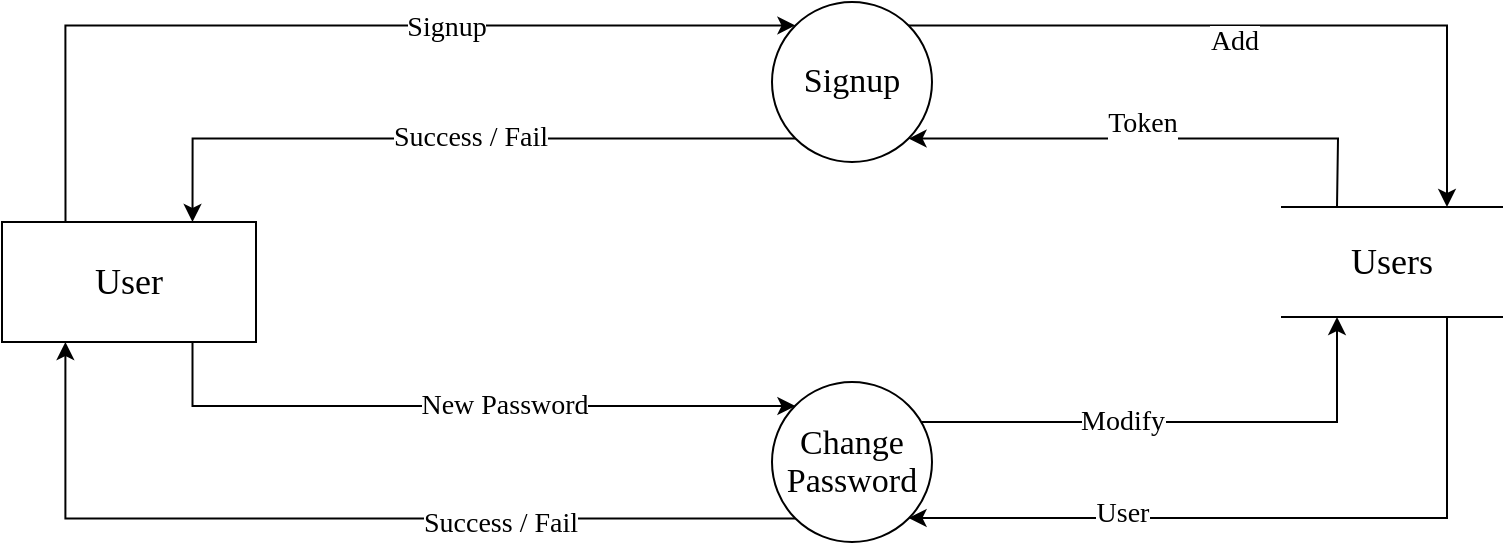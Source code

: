<mxfile version="17.2.3" type="device"><diagram id="l4jw7ofvsxCiUFuqmc0Y" name="Page-1"><mxGraphModel dx="1106" dy="653" grid="1" gridSize="10" guides="1" tooltips="1" connect="1" arrows="1" fold="1" page="1" pageScale="1" pageWidth="827" pageHeight="1169" math="0" shadow="0"><root><mxCell id="0"/><mxCell id="1" parent="0"/><mxCell id="PFQm0evgJFTQ_2A_DGm4-1" value="&lt;span style=&quot;font-size: 18px&quot;&gt;User&lt;/span&gt;" style="rounded=0;whiteSpace=wrap;html=1;fontFamily=Times New Roman;" parent="1" vertex="1"><mxGeometry x="40" y="190" width="127" height="60" as="geometry"/></mxCell><mxCell id="PFQm0evgJFTQ_2A_DGm4-9" style="rounded=0;orthogonalLoop=1;jettySize=auto;html=1;entryX=1;entryY=1;entryDx=0;entryDy=0;fontSize=17;exitX=0.25;exitY=0;exitDx=0;exitDy=0;fontFamily=Times New Roman;edgeStyle=elbowEdgeStyle;" parent="1" source="PFQm0evgJFTQ_2A_DGm4-13" target="PFQm0evgJFTQ_2A_DGm4-18" edge="1"><mxGeometry relative="1" as="geometry"><Array as="points"><mxPoint x="708" y="160"/></Array></mxGeometry></mxCell><mxCell id="PFQm0evgJFTQ_2A_DGm4-10" value="Token" style="edgeLabel;html=1;align=center;verticalAlign=middle;resizable=0;points=[];fontSize=14;fontFamily=Times New Roman;" parent="PFQm0evgJFTQ_2A_DGm4-9" connectable="0" vertex="1"><mxGeometry x="0.475" y="-3" relative="1" as="geometry"><mxPoint x="51" y="-5" as="offset"/></mxGeometry></mxCell><mxCell id="PFQm0evgJFTQ_2A_DGm4-11" style="edgeStyle=elbowEdgeStyle;rounded=0;orthogonalLoop=1;jettySize=auto;elbow=vertical;html=1;exitX=0.75;exitY=1;exitDx=0;exitDy=0;entryX=1;entryY=1;entryDx=0;entryDy=0;fontSize=17;fontFamily=Times New Roman;" parent="1" source="PFQm0evgJFTQ_2A_DGm4-13" target="PFQm0evgJFTQ_2A_DGm4-23" edge="1"><mxGeometry relative="1" as="geometry"><Array as="points"><mxPoint x="681" y="338"/></Array></mxGeometry></mxCell><mxCell id="PFQm0evgJFTQ_2A_DGm4-12" value="User" style="edgeLabel;html=1;align=center;verticalAlign=middle;resizable=0;points=[];fontSize=14;fontFamily=Times New Roman;" parent="PFQm0evgJFTQ_2A_DGm4-11" connectable="0" vertex="1"><mxGeometry x="0.611" y="-2" relative="1" as="geometry"><mxPoint x="35" as="offset"/></mxGeometry></mxCell><mxCell id="PFQm0evgJFTQ_2A_DGm4-13" value="&lt;font style=&quot;font-size: 18px&quot;&gt;Users&lt;/font&gt;" style="shape=partialRectangle;whiteSpace=wrap;html=1;left=0;right=0;fillColor=default;rounded=0;shadow=0;glass=0;sketch=0;fontFamily=Times New Roman;fontSize=16;gradientColor=none;" parent="1" vertex="1"><mxGeometry x="680" y="182.5" width="110" height="55" as="geometry"/></mxCell><mxCell id="PFQm0evgJFTQ_2A_DGm4-14" style="edgeStyle=orthogonalEdgeStyle;rounded=0;orthogonalLoop=1;jettySize=auto;elbow=vertical;html=1;fontSize=17;entryX=0.75;entryY=0;entryDx=0;entryDy=0;exitX=1;exitY=0;exitDx=0;exitDy=0;fontFamily=Times New Roman;" parent="1" source="PFQm0evgJFTQ_2A_DGm4-18" target="PFQm0evgJFTQ_2A_DGm4-13" edge="1"><mxGeometry relative="1" as="geometry"/></mxCell><mxCell id="PFQm0evgJFTQ_2A_DGm4-15" value="Add" style="edgeLabel;html=1;align=center;verticalAlign=middle;resizable=0;points=[];fontSize=14;fontFamily=Times New Roman;" parent="PFQm0evgJFTQ_2A_DGm4-14" connectable="0" vertex="1"><mxGeometry x="-0.303" y="1" relative="1" as="geometry"><mxPoint x="37" y="9" as="offset"/></mxGeometry></mxCell><mxCell id="PFQm0evgJFTQ_2A_DGm4-16" style="edgeStyle=orthogonalEdgeStyle;rounded=0;orthogonalLoop=1;jettySize=auto;html=1;exitX=0;exitY=1;exitDx=0;exitDy=0;entryX=0.75;entryY=0;entryDx=0;entryDy=0;fontSize=17;startArrow=none;startFill=0;endArrow=classic;endFill=1;elbow=vertical;fontFamily=Times New Roman;" parent="1" source="PFQm0evgJFTQ_2A_DGm4-18" target="PFQm0evgJFTQ_2A_DGm4-1" edge="1"><mxGeometry relative="1" as="geometry"><mxPoint x="290" y="389" as="targetPoint"/></mxGeometry></mxCell><mxCell id="PFQm0evgJFTQ_2A_DGm4-17" value="Success / Fail" style="edgeLabel;html=1;align=center;verticalAlign=middle;resizable=0;points=[];fontSize=14;fontFamily=Times New Roman;" parent="PFQm0evgJFTQ_2A_DGm4-16" connectable="0" vertex="1"><mxGeometry x="-0.573" relative="1" as="geometry"><mxPoint x="-89" y="-1" as="offset"/></mxGeometry></mxCell><mxCell id="PFQm0evgJFTQ_2A_DGm4-18" value="&lt;p&gt;&lt;span style=&quot;font-size: 17px&quot;&gt;Signup&lt;/span&gt;&lt;/p&gt;" style="ellipse;whiteSpace=wrap;html=1;aspect=fixed;shadow=0;sketch=0;rotation=0;fontFamily=Times New Roman;" parent="1" vertex="1"><mxGeometry x="425" y="80" width="80" height="80" as="geometry"/></mxCell><mxCell id="PFQm0evgJFTQ_2A_DGm4-19" style="edgeStyle=elbowEdgeStyle;rounded=0;orthogonalLoop=1;jettySize=auto;elbow=vertical;html=1;entryX=0.25;entryY=1;entryDx=0;entryDy=0;fontSize=17;fontFamily=Times New Roman;" parent="1" source="PFQm0evgJFTQ_2A_DGm4-23" target="PFQm0evgJFTQ_2A_DGm4-13" edge="1"><mxGeometry relative="1" as="geometry"><Array as="points"><mxPoint x="705" y="290"/></Array></mxGeometry></mxCell><mxCell id="PFQm0evgJFTQ_2A_DGm4-20" value="Modify" style="edgeLabel;html=1;align=center;verticalAlign=middle;resizable=0;points=[];fontSize=14;fontFamily=Times New Roman;" parent="PFQm0evgJFTQ_2A_DGm4-19" connectable="0" vertex="1"><mxGeometry x="-0.609" relative="1" as="geometry"><mxPoint x="49" as="offset"/></mxGeometry></mxCell><mxCell id="PFQm0evgJFTQ_2A_DGm4-21" style="edgeStyle=orthogonalEdgeStyle;rounded=0;orthogonalLoop=1;jettySize=auto;html=1;exitX=0;exitY=1;exitDx=0;exitDy=0;entryX=0.25;entryY=1;entryDx=0;entryDy=0;fontSize=17;startArrow=none;startFill=0;endArrow=classic;endFill=1;fontFamily=Times New Roman;" parent="1" source="PFQm0evgJFTQ_2A_DGm4-23" target="PFQm0evgJFTQ_2A_DGm4-1" edge="1"><mxGeometry relative="1" as="geometry"><mxPoint x="290" y="389" as="targetPoint"/></mxGeometry></mxCell><mxCell id="PFQm0evgJFTQ_2A_DGm4-22" value="Success / Fail" style="edgeLabel;html=1;align=center;verticalAlign=middle;resizable=0;points=[];fontSize=14;fontFamily=Times New Roman;" parent="PFQm0evgJFTQ_2A_DGm4-21" connectable="0" vertex="1"><mxGeometry x="-0.367" y="2" relative="1" as="geometry"><mxPoint x="-4" as="offset"/></mxGeometry></mxCell><mxCell id="PFQm0evgJFTQ_2A_DGm4-23" value="&lt;p&gt;&lt;span style=&quot;line-height: 1.1&quot;&gt;&lt;font style=&quot;font-size: 17px&quot;&gt;Change Password&lt;/font&gt;&lt;/span&gt;&lt;/p&gt;" style="ellipse;whiteSpace=wrap;html=1;aspect=fixed;shadow=0;sketch=0;rotation=0;fontFamily=Times New Roman;" parent="1" vertex="1"><mxGeometry x="425" y="270" width="80" height="80" as="geometry"/></mxCell><mxCell id="PFQm0evgJFTQ_2A_DGm4-26" style="rounded=0;orthogonalLoop=1;jettySize=auto;html=1;entryX=0;entryY=0;entryDx=0;entryDy=0;fontSize=17;startArrow=none;startFill=0;endArrow=classic;endFill=1;elbow=vertical;fontFamily=Times New Roman;edgeStyle=orthogonalEdgeStyle;exitX=0.25;exitY=0;exitDx=0;exitDy=0;" parent="1" source="PFQm0evgJFTQ_2A_DGm4-1" target="PFQm0evgJFTQ_2A_DGm4-18" edge="1"><mxGeometry relative="1" as="geometry"><Array as="points"><mxPoint x="72" y="92"/></Array><mxPoint x="210" y="359" as="sourcePoint"/></mxGeometry></mxCell><mxCell id="PFQm0evgJFTQ_2A_DGm4-27" value="Signup" style="edgeLabel;html=1;align=center;verticalAlign=middle;resizable=0;points=[];fontSize=14;fontFamily=Times New Roman;" parent="PFQm0evgJFTQ_2A_DGm4-26" connectable="0" vertex="1"><mxGeometry x="0.661" relative="1" as="geometry"><mxPoint x="-97" y="1" as="offset"/></mxGeometry></mxCell><mxCell id="PFQm0evgJFTQ_2A_DGm4-28" style="edgeStyle=elbowEdgeStyle;rounded=0;orthogonalLoop=1;jettySize=auto;html=1;entryX=0;entryY=0;entryDx=0;entryDy=0;fontSize=17;startArrow=none;startFill=0;endArrow=classic;endFill=1;exitX=0.75;exitY=1;exitDx=0;exitDy=0;elbow=vertical;fontFamily=Times New Roman;" parent="1" source="PFQm0evgJFTQ_2A_DGm4-1" target="PFQm0evgJFTQ_2A_DGm4-23" edge="1"><mxGeometry relative="1" as="geometry"><Array as="points"><mxPoint x="200" y="282"/></Array><mxPoint x="210" y="359" as="sourcePoint"/></mxGeometry></mxCell><mxCell id="PFQm0evgJFTQ_2A_DGm4-29" value="New Password" style="edgeLabel;html=1;align=center;verticalAlign=middle;resizable=0;points=[];fontSize=14;fontFamily=Times New Roman;" parent="PFQm0evgJFTQ_2A_DGm4-28" connectable="0" vertex="1"><mxGeometry x="0.536" relative="1" as="geometry"><mxPoint x="-69" as="offset"/></mxGeometry></mxCell></root></mxGraphModel></diagram></mxfile>